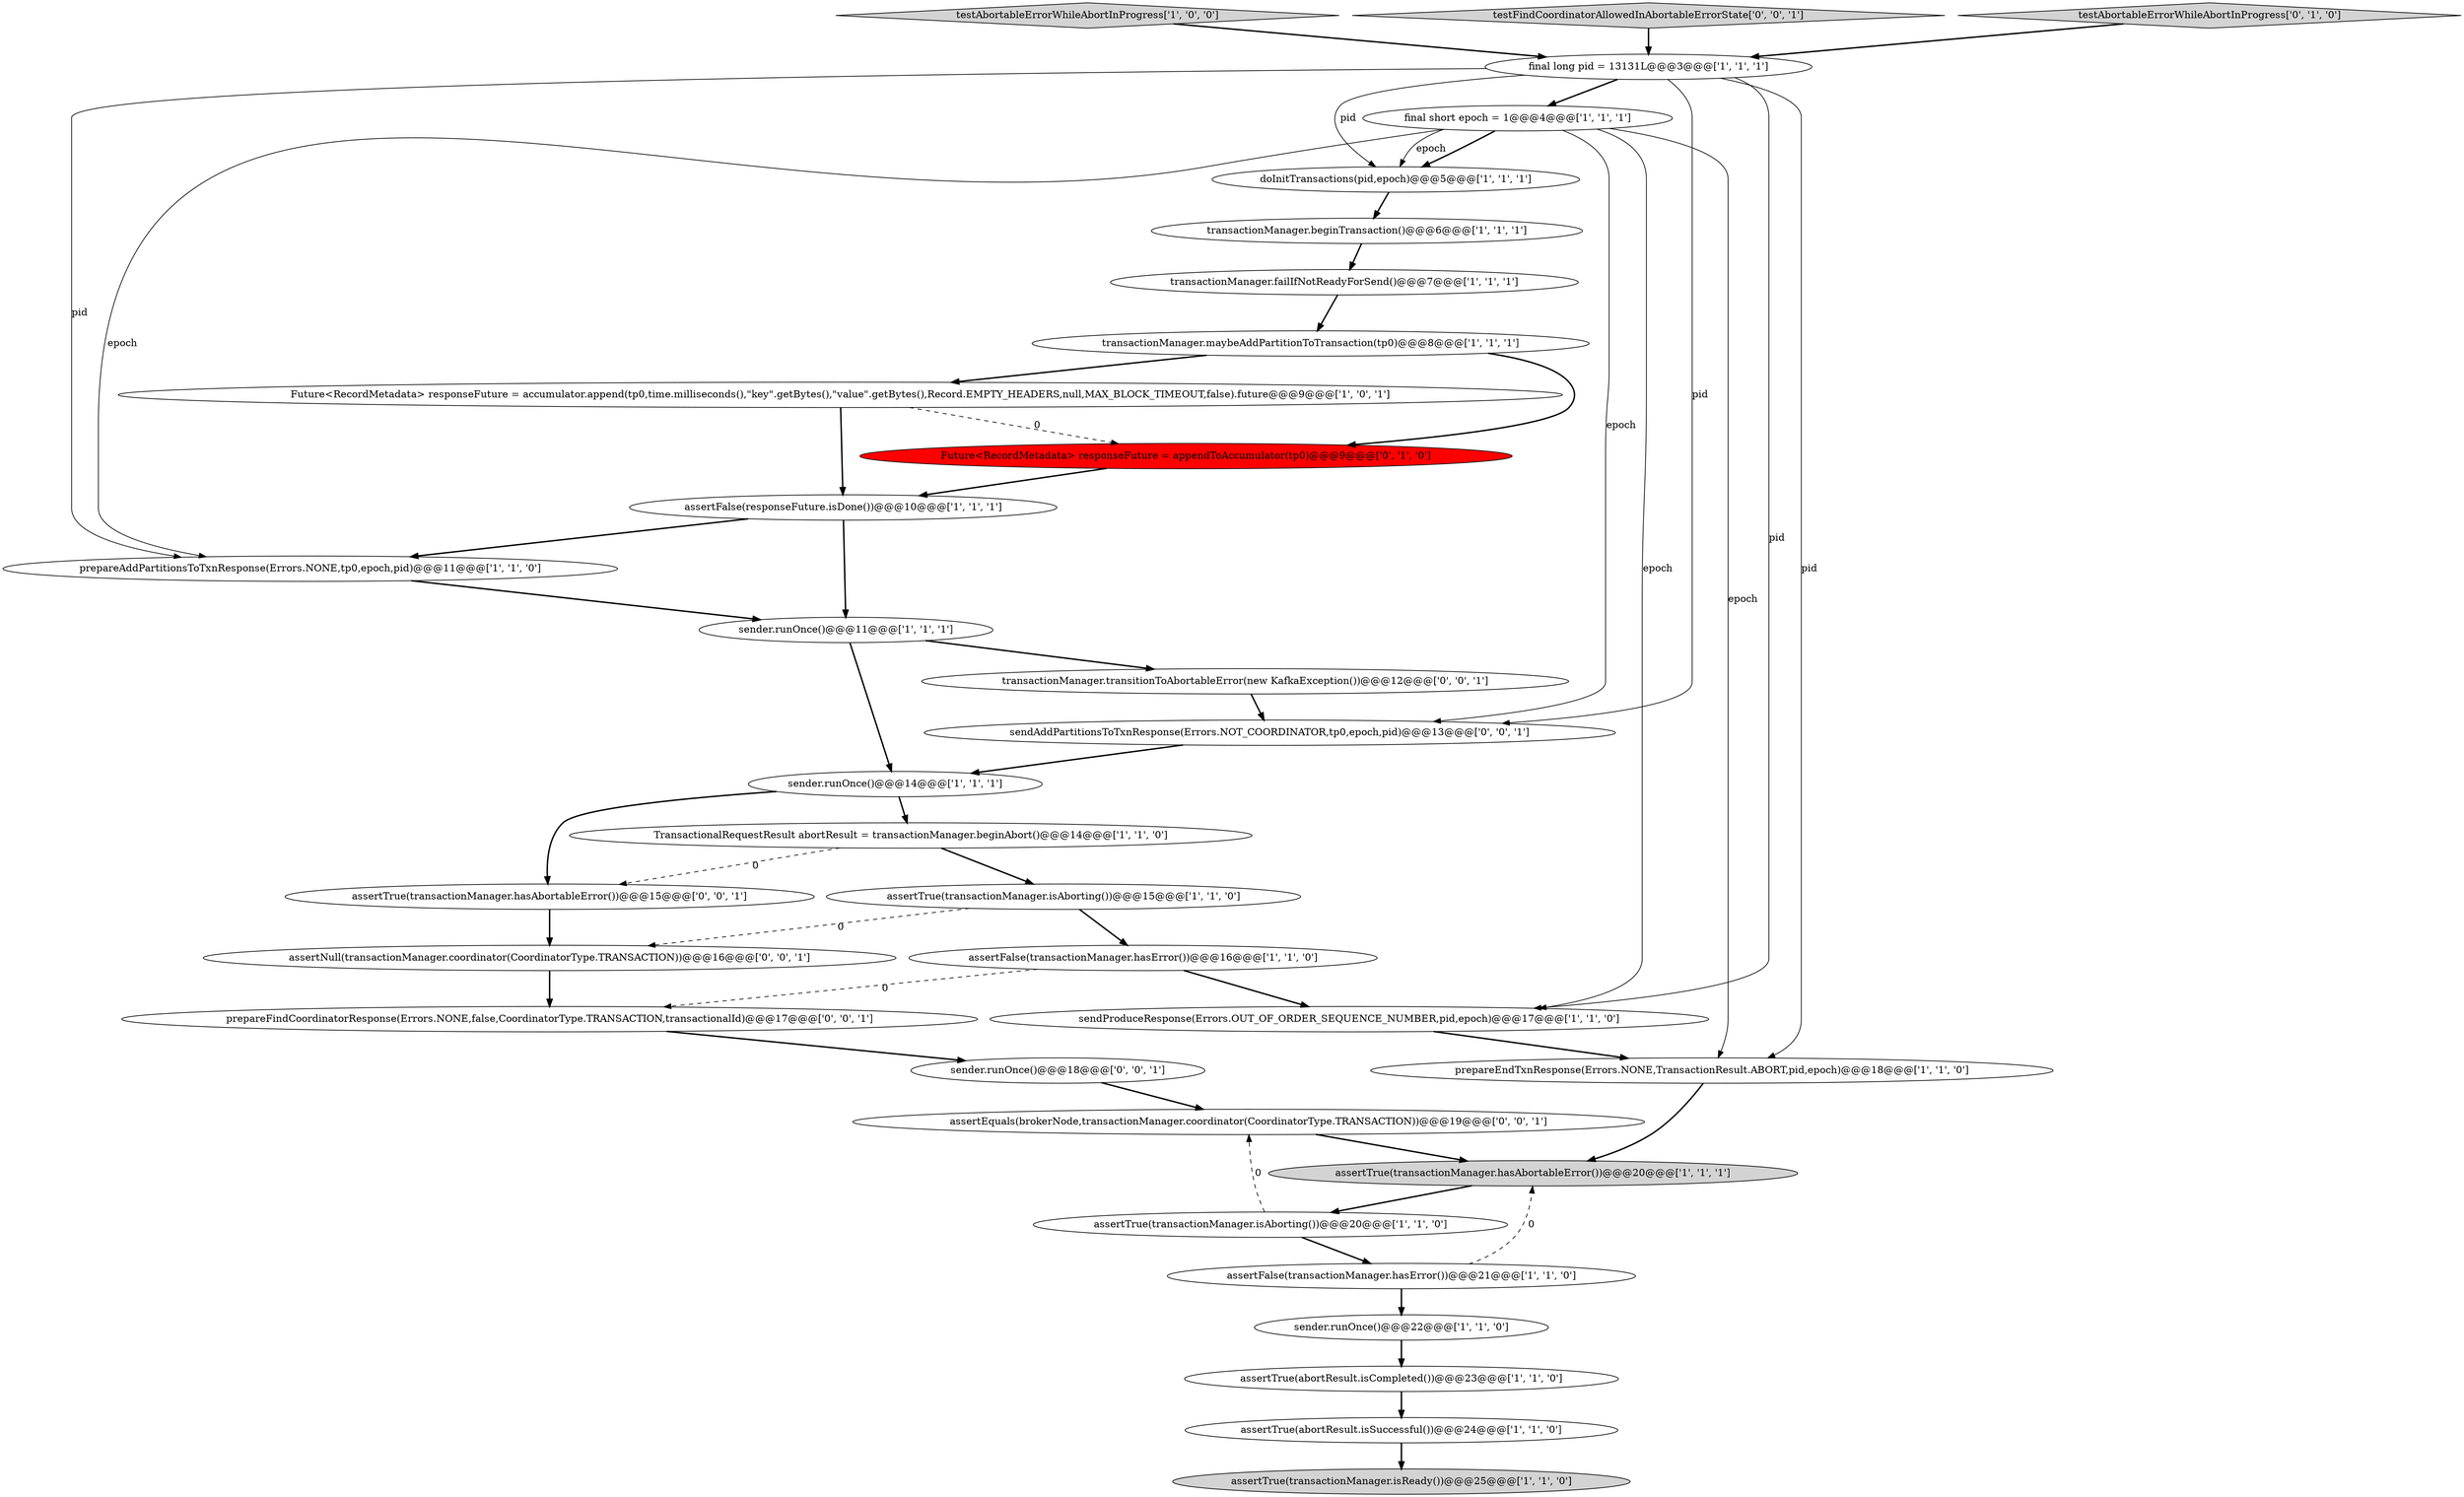 digraph {
3 [style = filled, label = "testAbortableErrorWhileAbortInProgress['1', '0', '0']", fillcolor = lightgray, shape = diamond image = "AAA0AAABBB1BBB"];
8 [style = filled, label = "assertTrue(transactionManager.isAborting())@@@20@@@['1', '1', '0']", fillcolor = white, shape = ellipse image = "AAA0AAABBB1BBB"];
32 [style = filled, label = "transactionManager.transitionToAbortableError(new KafkaException())@@@12@@@['0', '0', '1']", fillcolor = white, shape = ellipse image = "AAA0AAABBB3BBB"];
7 [style = filled, label = "assertTrue(abortResult.isSuccessful())@@@24@@@['1', '1', '0']", fillcolor = white, shape = ellipse image = "AAA0AAABBB1BBB"];
15 [style = filled, label = "transactionManager.beginTransaction()@@@6@@@['1', '1', '1']", fillcolor = white, shape = ellipse image = "AAA0AAABBB1BBB"];
31 [style = filled, label = "sendAddPartitionsToTxnResponse(Errors.NOT_COORDINATOR,tp0,epoch,pid)@@@13@@@['0', '0', '1']", fillcolor = white, shape = ellipse image = "AAA0AAABBB3BBB"];
10 [style = filled, label = "prepareEndTxnResponse(Errors.NONE,TransactionResult.ABORT,pid,epoch)@@@18@@@['1', '1', '0']", fillcolor = white, shape = ellipse image = "AAA0AAABBB1BBB"];
30 [style = filled, label = "assertEquals(brokerNode,transactionManager.coordinator(CoordinatorType.TRANSACTION))@@@19@@@['0', '0', '1']", fillcolor = white, shape = ellipse image = "AAA0AAABBB3BBB"];
22 [style = filled, label = "sender.runOnce()@@@11@@@['1', '1', '1']", fillcolor = white, shape = ellipse image = "AAA0AAABBB1BBB"];
29 [style = filled, label = "testFindCoordinatorAllowedInAbortableErrorState['0', '0', '1']", fillcolor = lightgray, shape = diamond image = "AAA0AAABBB3BBB"];
28 [style = filled, label = "assertNull(transactionManager.coordinator(CoordinatorType.TRANSACTION))@@@16@@@['0', '0', '1']", fillcolor = white, shape = ellipse image = "AAA0AAABBB3BBB"];
4 [style = filled, label = "assertFalse(transactionManager.hasError())@@@21@@@['1', '1', '0']", fillcolor = white, shape = ellipse image = "AAA0AAABBB1BBB"];
5 [style = filled, label = "assertTrue(abortResult.isCompleted())@@@23@@@['1', '1', '0']", fillcolor = white, shape = ellipse image = "AAA0AAABBB1BBB"];
2 [style = filled, label = "sender.runOnce()@@@14@@@['1', '1', '1']", fillcolor = white, shape = ellipse image = "AAA0AAABBB1BBB"];
19 [style = filled, label = "final short epoch = 1@@@4@@@['1', '1', '1']", fillcolor = white, shape = ellipse image = "AAA0AAABBB1BBB"];
12 [style = filled, label = "doInitTransactions(pid,epoch)@@@5@@@['1', '1', '1']", fillcolor = white, shape = ellipse image = "AAA0AAABBB1BBB"];
27 [style = filled, label = "assertTrue(transactionManager.hasAbortableError())@@@15@@@['0', '0', '1']", fillcolor = white, shape = ellipse image = "AAA0AAABBB3BBB"];
23 [style = filled, label = "TransactionalRequestResult abortResult = transactionManager.beginAbort()@@@14@@@['1', '1', '0']", fillcolor = white, shape = ellipse image = "AAA0AAABBB1BBB"];
33 [style = filled, label = "prepareFindCoordinatorResponse(Errors.NONE,false,CoordinatorType.TRANSACTION,transactionalId)@@@17@@@['0', '0', '1']", fillcolor = white, shape = ellipse image = "AAA0AAABBB3BBB"];
9 [style = filled, label = "final long pid = 13131L@@@3@@@['1', '1', '1']", fillcolor = white, shape = ellipse image = "AAA0AAABBB1BBB"];
14 [style = filled, label = "assertTrue(transactionManager.hasAbortableError())@@@20@@@['1', '1', '1']", fillcolor = lightgray, shape = ellipse image = "AAA0AAABBB1BBB"];
1 [style = filled, label = "sendProduceResponse(Errors.OUT_OF_ORDER_SEQUENCE_NUMBER,pid,epoch)@@@17@@@['1', '1', '0']", fillcolor = white, shape = ellipse image = "AAA0AAABBB1BBB"];
26 [style = filled, label = "sender.runOnce()@@@18@@@['0', '0', '1']", fillcolor = white, shape = ellipse image = "AAA0AAABBB3BBB"];
24 [style = filled, label = "testAbortableErrorWhileAbortInProgress['0', '1', '0']", fillcolor = lightgray, shape = diamond image = "AAA0AAABBB2BBB"];
17 [style = filled, label = "assertFalse(transactionManager.hasError())@@@16@@@['1', '1', '0']", fillcolor = white, shape = ellipse image = "AAA0AAABBB1BBB"];
20 [style = filled, label = "transactionManager.failIfNotReadyForSend()@@@7@@@['1', '1', '1']", fillcolor = white, shape = ellipse image = "AAA0AAABBB1BBB"];
25 [style = filled, label = "Future<RecordMetadata> responseFuture = appendToAccumulator(tp0)@@@9@@@['0', '1', '0']", fillcolor = red, shape = ellipse image = "AAA1AAABBB2BBB"];
16 [style = filled, label = "prepareAddPartitionsToTxnResponse(Errors.NONE,tp0,epoch,pid)@@@11@@@['1', '1', '0']", fillcolor = white, shape = ellipse image = "AAA0AAABBB1BBB"];
18 [style = filled, label = "sender.runOnce()@@@22@@@['1', '1', '0']", fillcolor = white, shape = ellipse image = "AAA0AAABBB1BBB"];
21 [style = filled, label = "transactionManager.maybeAddPartitionToTransaction(tp0)@@@8@@@['1', '1', '1']", fillcolor = white, shape = ellipse image = "AAA0AAABBB1BBB"];
0 [style = filled, label = "Future<RecordMetadata> responseFuture = accumulator.append(tp0,time.milliseconds(),\"key\".getBytes(),\"value\".getBytes(),Record.EMPTY_HEADERS,null,MAX_BLOCK_TIMEOUT,false).future@@@9@@@['1', '0', '1']", fillcolor = white, shape = ellipse image = "AAA0AAABBB1BBB"];
6 [style = filled, label = "assertTrue(transactionManager.isAborting())@@@15@@@['1', '1', '0']", fillcolor = white, shape = ellipse image = "AAA0AAABBB1BBB"];
13 [style = filled, label = "assertFalse(responseFuture.isDone())@@@10@@@['1', '1', '1']", fillcolor = white, shape = ellipse image = "AAA0AAABBB1BBB"];
11 [style = filled, label = "assertTrue(transactionManager.isReady())@@@25@@@['1', '1', '0']", fillcolor = lightgray, shape = ellipse image = "AAA0AAABBB1BBB"];
6->17 [style = bold, label=""];
9->16 [style = solid, label="pid"];
7->11 [style = bold, label=""];
19->16 [style = solid, label="epoch"];
22->2 [style = bold, label=""];
0->13 [style = bold, label=""];
21->0 [style = bold, label=""];
17->1 [style = bold, label=""];
19->12 [style = bold, label=""];
10->14 [style = bold, label=""];
23->27 [style = dashed, label="0"];
25->13 [style = bold, label=""];
19->12 [style = solid, label="epoch"];
27->28 [style = bold, label=""];
29->9 [style = bold, label=""];
12->15 [style = bold, label=""];
9->1 [style = solid, label="pid"];
22->32 [style = bold, label=""];
31->2 [style = bold, label=""];
4->18 [style = bold, label=""];
17->33 [style = dashed, label="0"];
9->31 [style = solid, label="pid"];
21->25 [style = bold, label=""];
16->22 [style = bold, label=""];
9->12 [style = solid, label="pid"];
13->16 [style = bold, label=""];
33->26 [style = bold, label=""];
26->30 [style = bold, label=""];
19->1 [style = solid, label="epoch"];
20->21 [style = bold, label=""];
3->9 [style = bold, label=""];
2->23 [style = bold, label=""];
6->28 [style = dashed, label="0"];
19->10 [style = solid, label="epoch"];
28->33 [style = bold, label=""];
0->25 [style = dashed, label="0"];
15->20 [style = bold, label=""];
18->5 [style = bold, label=""];
23->6 [style = bold, label=""];
9->19 [style = bold, label=""];
2->27 [style = bold, label=""];
5->7 [style = bold, label=""];
30->14 [style = bold, label=""];
19->31 [style = solid, label="epoch"];
8->30 [style = dashed, label="0"];
14->8 [style = bold, label=""];
4->14 [style = dashed, label="0"];
13->22 [style = bold, label=""];
8->4 [style = bold, label=""];
1->10 [style = bold, label=""];
32->31 [style = bold, label=""];
24->9 [style = bold, label=""];
9->10 [style = solid, label="pid"];
}
